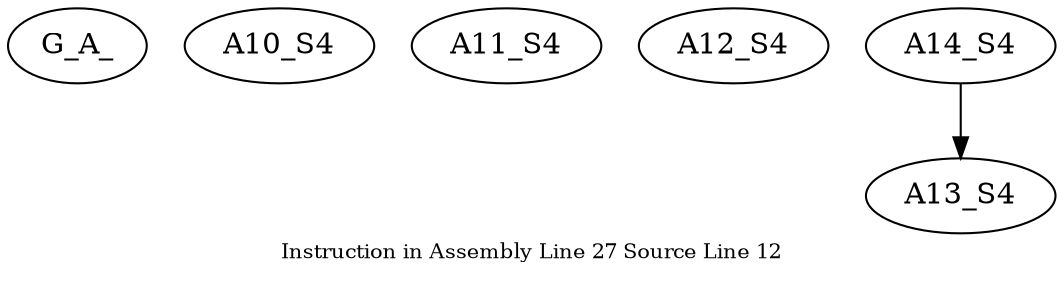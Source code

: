 digraph{
	node [ ]
	edge [ ]
	G_A_
	A10_S4 [ ]
	A11_S4 [ ]
	A12_S4 [ ]
	A13_S4 [ ]
	A14_S4 [ ]
	A14_S4 -> A13_S4 [ ]
	label = "Instruction in Assembly Line 27 Source Line 12"
	fontsize = "10"
}